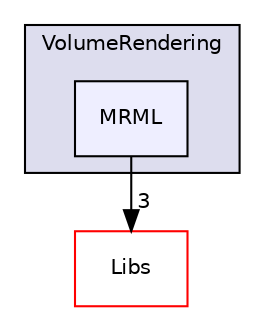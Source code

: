 digraph "Modules/Loadable/VolumeRendering/MRML" {
  bgcolor=transparent;
  compound=true
  node [ fontsize="10", fontname="Helvetica"];
  edge [ labelfontsize="10", labelfontname="Helvetica"];
  subgraph clusterdir_c12f7f1f51823e34c0f7350e4103bbbd {
    graph [ bgcolor="#ddddee", pencolor="black", label="VolumeRendering" fontname="Helvetica", fontsize="10", URL="dir_c12f7f1f51823e34c0f7350e4103bbbd.html"]
  dir_5b7e30f23e82c29f6d5cec1ffcca41ef [shape=box, label="MRML", style="filled", fillcolor="#eeeeff", pencolor="black", URL="dir_5b7e30f23e82c29f6d5cec1ffcca41ef.html"];
  }
  dir_6e6cb9563333489fde7459b1f95e59a5 [shape=box label="Libs" color="red" URL="dir_6e6cb9563333489fde7459b1f95e59a5.html"];
  dir_5b7e30f23e82c29f6d5cec1ffcca41ef->dir_6e6cb9563333489fde7459b1f95e59a5 [headlabel="3", labeldistance=1.5 headhref="dir_000127_000012.html"];
}
